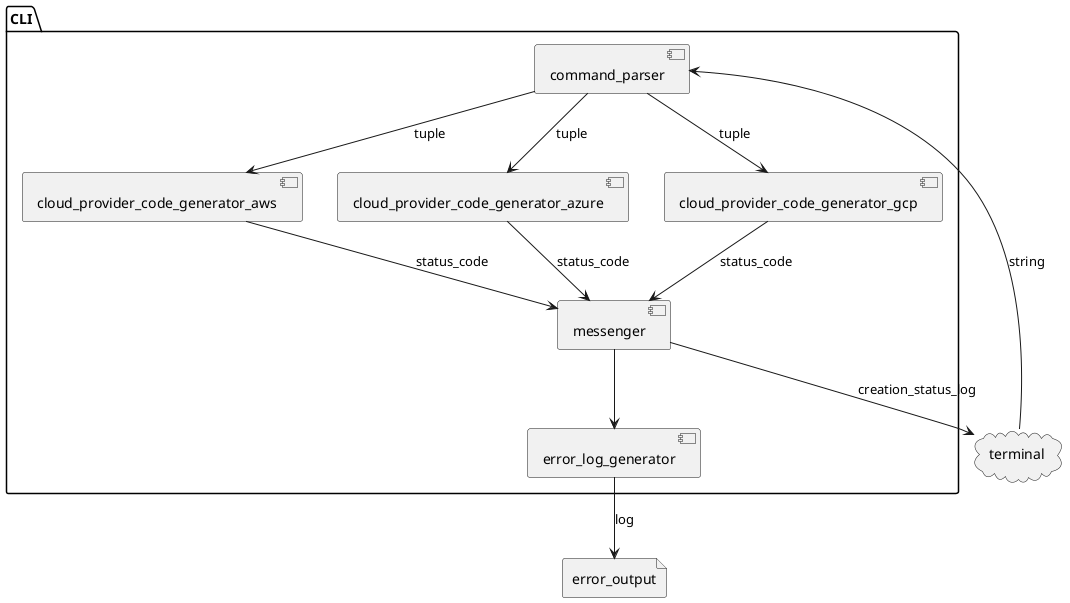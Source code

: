 @startuml
!pragma useVerticalIf on
cloud terminal
file error_output
package "CLI" {
  [command_parser]
  [cloud_provider_code_generator_aws]
  [cloud_provider_code_generator_azure]
  [cloud_provider_code_generator_gcp]
  [messenger]
  [error_log_generator]
}


terminal --> command_parser : string

command_parser -->  cloud_provider_code_generator_aws : tuple

command_parser -->  cloud_provider_code_generator_azure : tuple

command_parser -->  cloud_provider_code_generator_gcp : tuple

cloud_provider_code_generator_aws --> messenger : status_code
cloud_provider_code_generator_azure --> messenger : status_code
cloud_provider_code_generator_gcp --> messenger : status_code

messenger --> terminal : creation_status_log
messenger --> error_log_generator
error_log_generator --> error_output : log

@enduml